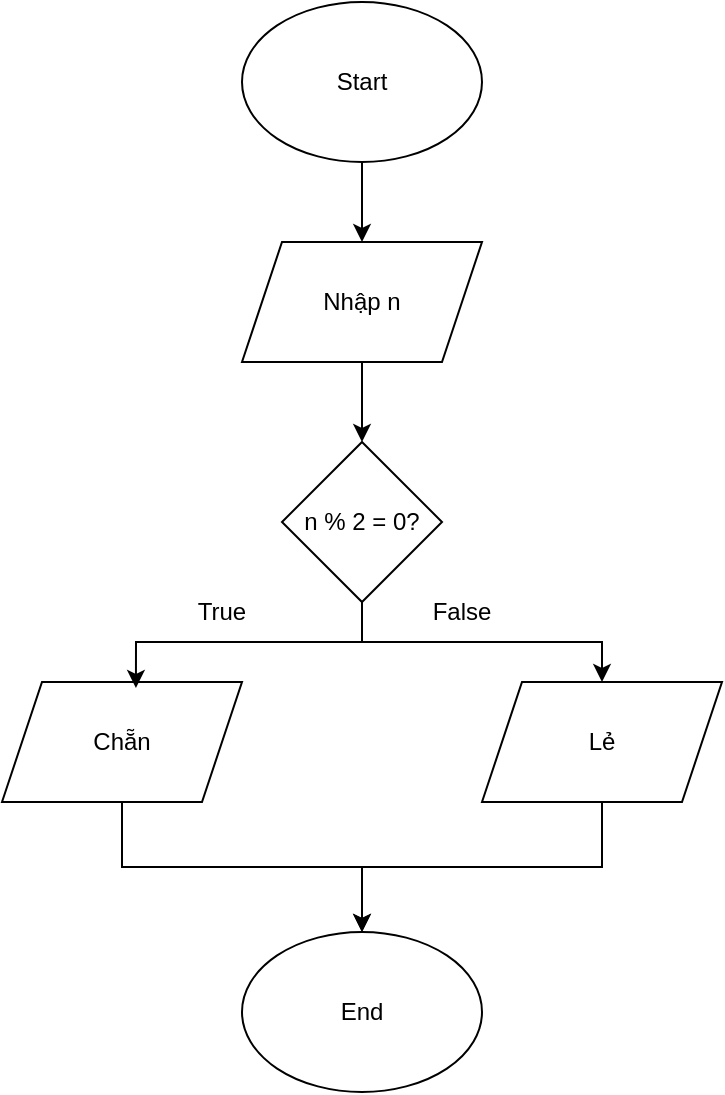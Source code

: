 <mxfile version="28.2.5">
  <diagram name="Trang-1" id="UtJYKD-fJw2efSgGRC-Y">
    <mxGraphModel dx="872" dy="473" grid="1" gridSize="10" guides="1" tooltips="1" connect="1" arrows="1" fold="1" page="1" pageScale="1" pageWidth="827" pageHeight="1169" math="0" shadow="0">
      <root>
        <mxCell id="0" />
        <mxCell id="1" parent="0" />
        <mxCell id="ZfAlymu3cp6wwWC24rbf-8" style="edgeStyle=orthogonalEdgeStyle;rounded=0;orthogonalLoop=1;jettySize=auto;html=1;exitX=0.5;exitY=1;exitDx=0;exitDy=0;entryX=0.5;entryY=0;entryDx=0;entryDy=0;" edge="1" parent="1" source="ZfAlymu3cp6wwWC24rbf-1" target="ZfAlymu3cp6wwWC24rbf-2">
          <mxGeometry relative="1" as="geometry" />
        </mxCell>
        <mxCell id="ZfAlymu3cp6wwWC24rbf-1" value="Start" style="ellipse;whiteSpace=wrap;html=1;" vertex="1" parent="1">
          <mxGeometry x="300" y="40" width="120" height="80" as="geometry" />
        </mxCell>
        <mxCell id="ZfAlymu3cp6wwWC24rbf-9" style="edgeStyle=orthogonalEdgeStyle;rounded=0;orthogonalLoop=1;jettySize=auto;html=1;exitX=0.5;exitY=1;exitDx=0;exitDy=0;entryX=0.5;entryY=0;entryDx=0;entryDy=0;" edge="1" parent="1" source="ZfAlymu3cp6wwWC24rbf-2" target="ZfAlymu3cp6wwWC24rbf-3">
          <mxGeometry relative="1" as="geometry" />
        </mxCell>
        <mxCell id="ZfAlymu3cp6wwWC24rbf-2" value="Nhập n" style="shape=parallelogram;perimeter=parallelogramPerimeter;whiteSpace=wrap;html=1;fixedSize=1;" vertex="1" parent="1">
          <mxGeometry x="300" y="160" width="120" height="60" as="geometry" />
        </mxCell>
        <mxCell id="ZfAlymu3cp6wwWC24rbf-11" style="edgeStyle=orthogonalEdgeStyle;rounded=0;orthogonalLoop=1;jettySize=auto;html=1;exitX=0.5;exitY=1;exitDx=0;exitDy=0;entryX=0.5;entryY=0;entryDx=0;entryDy=0;" edge="1" parent="1" source="ZfAlymu3cp6wwWC24rbf-3" target="ZfAlymu3cp6wwWC24rbf-5">
          <mxGeometry relative="1" as="geometry" />
        </mxCell>
        <mxCell id="ZfAlymu3cp6wwWC24rbf-3" value="n % 2 = 0?" style="rhombus;whiteSpace=wrap;html=1;" vertex="1" parent="1">
          <mxGeometry x="320" y="260" width="80" height="80" as="geometry" />
        </mxCell>
        <mxCell id="ZfAlymu3cp6wwWC24rbf-13" style="edgeStyle=orthogonalEdgeStyle;rounded=0;orthogonalLoop=1;jettySize=auto;html=1;exitX=0.5;exitY=1;exitDx=0;exitDy=0;" edge="1" parent="1" source="ZfAlymu3cp6wwWC24rbf-4" target="ZfAlymu3cp6wwWC24rbf-12">
          <mxGeometry relative="1" as="geometry" />
        </mxCell>
        <mxCell id="ZfAlymu3cp6wwWC24rbf-4" value="Chẵn" style="shape=parallelogram;perimeter=parallelogramPerimeter;whiteSpace=wrap;html=1;fixedSize=1;" vertex="1" parent="1">
          <mxGeometry x="180" y="380" width="120" height="60" as="geometry" />
        </mxCell>
        <mxCell id="ZfAlymu3cp6wwWC24rbf-14" style="edgeStyle=orthogonalEdgeStyle;rounded=0;orthogonalLoop=1;jettySize=auto;html=1;exitX=0.5;exitY=1;exitDx=0;exitDy=0;" edge="1" parent="1" source="ZfAlymu3cp6wwWC24rbf-5" target="ZfAlymu3cp6wwWC24rbf-12">
          <mxGeometry relative="1" as="geometry" />
        </mxCell>
        <mxCell id="ZfAlymu3cp6wwWC24rbf-5" value="Lẻ" style="shape=parallelogram;perimeter=parallelogramPerimeter;whiteSpace=wrap;html=1;fixedSize=1;" vertex="1" parent="1">
          <mxGeometry x="420" y="380" width="120" height="60" as="geometry" />
        </mxCell>
        <mxCell id="ZfAlymu3cp6wwWC24rbf-10" style="edgeStyle=orthogonalEdgeStyle;rounded=0;orthogonalLoop=1;jettySize=auto;html=1;exitX=0.5;exitY=1;exitDx=0;exitDy=0;entryX=0.558;entryY=0.05;entryDx=0;entryDy=0;entryPerimeter=0;" edge="1" parent="1" source="ZfAlymu3cp6wwWC24rbf-3" target="ZfAlymu3cp6wwWC24rbf-4">
          <mxGeometry relative="1" as="geometry" />
        </mxCell>
        <mxCell id="ZfAlymu3cp6wwWC24rbf-12" value="End" style="ellipse;whiteSpace=wrap;html=1;" vertex="1" parent="1">
          <mxGeometry x="300" y="505" width="120" height="80" as="geometry" />
        </mxCell>
        <mxCell id="ZfAlymu3cp6wwWC24rbf-15" value="False" style="text;html=1;align=center;verticalAlign=middle;whiteSpace=wrap;rounded=0;" vertex="1" parent="1">
          <mxGeometry x="380" y="330" width="60" height="30" as="geometry" />
        </mxCell>
        <mxCell id="ZfAlymu3cp6wwWC24rbf-17" value="True" style="text;html=1;align=center;verticalAlign=middle;whiteSpace=wrap;rounded=0;" vertex="1" parent="1">
          <mxGeometry x="260" y="330" width="60" height="30" as="geometry" />
        </mxCell>
      </root>
    </mxGraphModel>
  </diagram>
</mxfile>
